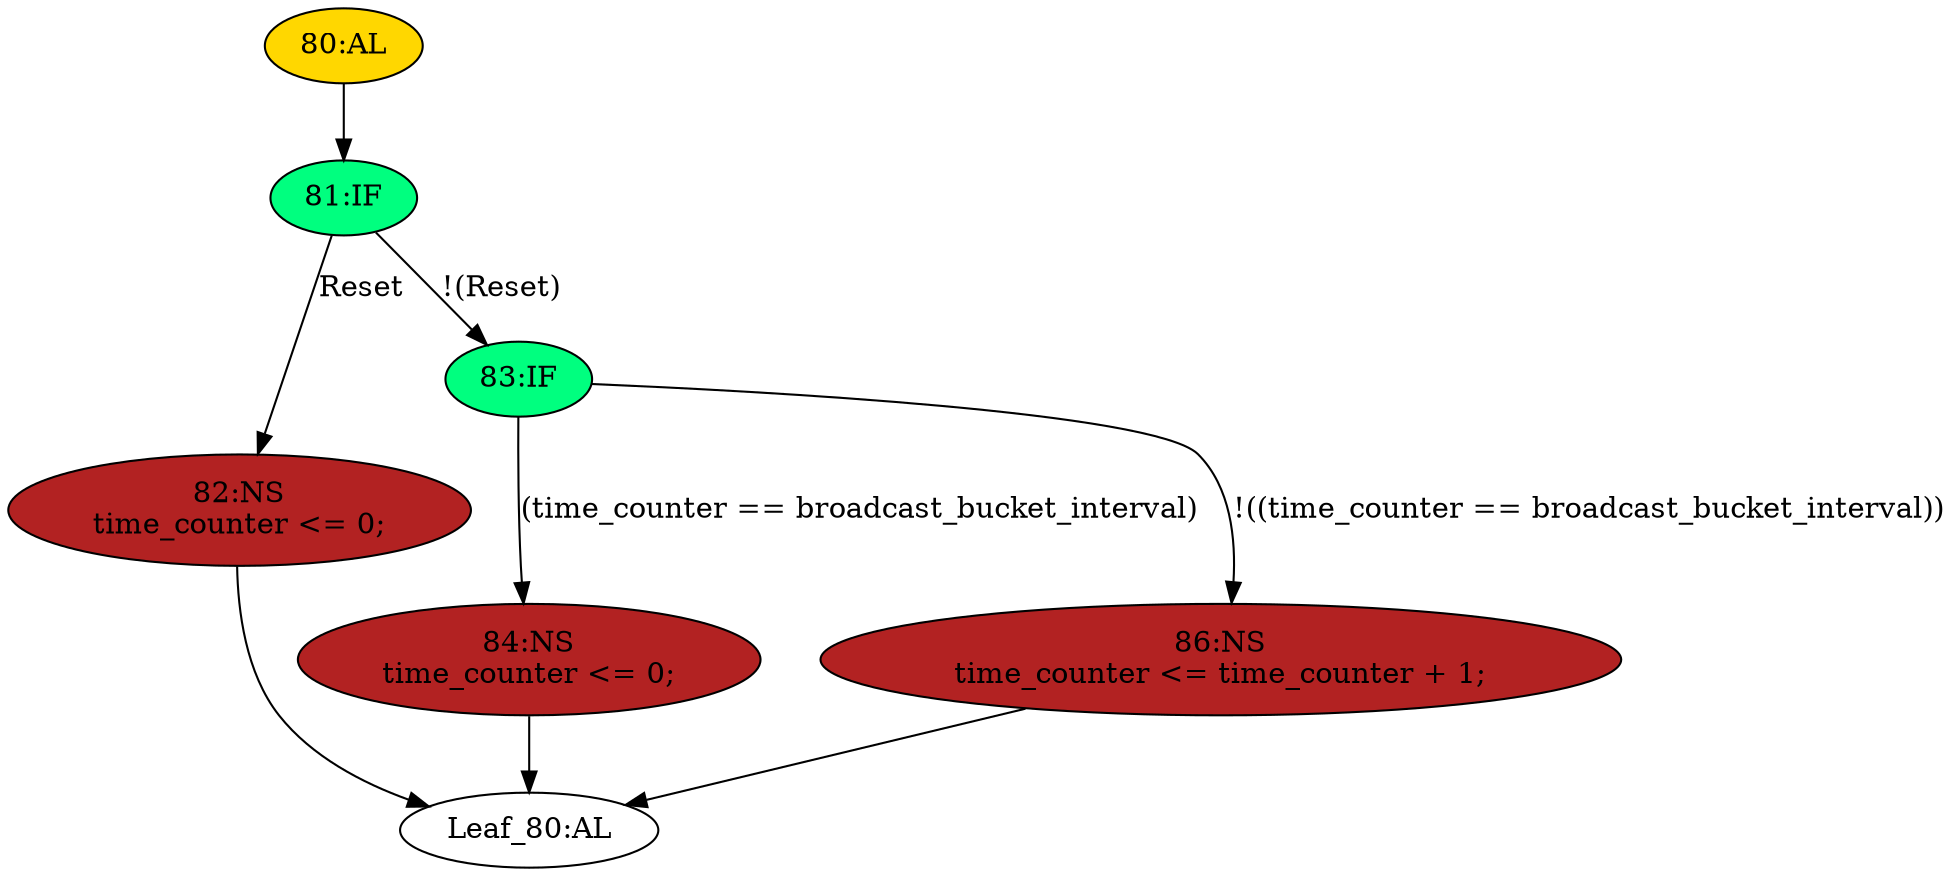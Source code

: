 strict digraph "" {
	node [label="\N"];
	"82:NS"	 [ast="<pyverilog.vparser.ast.NonblockingSubstitution object at 0x7f94e6e0ad10>",
		fillcolor=firebrick,
		label="82:NS
time_counter <= 0;",
		statements="[<pyverilog.vparser.ast.NonblockingSubstitution object at 0x7f94e6e0ad10>]",
		style=filled,
		typ=NonblockingSubstitution];
	"Leaf_80:AL"	 [def_var="['time_counter']",
		label="Leaf_80:AL"];
	"82:NS" -> "Leaf_80:AL"	 [cond="[]",
		lineno=None];
	"80:AL"	 [ast="<pyverilog.vparser.ast.Always object at 0x7f94e6e11050>",
		clk_sens=True,
		fillcolor=gold,
		label="80:AL",
		sens="['Clk', 'Reset']",
		statements="[]",
		style=filled,
		typ=Always,
		use_var="['Reset', 'time_counter', 'broadcast_bucket_interval']"];
	"81:IF"	 [ast="<pyverilog.vparser.ast.IfStatement object at 0x7f94e6e111d0>",
		fillcolor=springgreen,
		label="81:IF",
		statements="[]",
		style=filled,
		typ=IfStatement];
	"80:AL" -> "81:IF"	 [cond="[]",
		lineno=None];
	"81:IF" -> "82:NS"	 [cond="['Reset']",
		label=Reset,
		lineno=81];
	"83:IF"	 [ast="<pyverilog.vparser.ast.IfStatement object at 0x7f94e6e11250>",
		fillcolor=springgreen,
		label="83:IF",
		statements="[]",
		style=filled,
		typ=IfStatement];
	"81:IF" -> "83:IF"	 [cond="['Reset']",
		label="!(Reset)",
		lineno=81];
	"84:NS"	 [ast="<pyverilog.vparser.ast.NonblockingSubstitution object at 0x7f94e6e11510>",
		fillcolor=firebrick,
		label="84:NS
time_counter <= 0;",
		statements="[<pyverilog.vparser.ast.NonblockingSubstitution object at 0x7f94e6e11510>]",
		style=filled,
		typ=NonblockingSubstitution];
	"84:NS" -> "Leaf_80:AL"	 [cond="[]",
		lineno=None];
	"83:IF" -> "84:NS"	 [cond="['time_counter', 'broadcast_bucket_interval']",
		label="(time_counter == broadcast_bucket_interval)",
		lineno=83];
	"86:NS"	 [ast="<pyverilog.vparser.ast.NonblockingSubstitution object at 0x7f94e6e11290>",
		fillcolor=firebrick,
		label="86:NS
time_counter <= time_counter + 1;",
		statements="[<pyverilog.vparser.ast.NonblockingSubstitution object at 0x7f94e6e11290>]",
		style=filled,
		typ=NonblockingSubstitution];
	"83:IF" -> "86:NS"	 [cond="['time_counter', 'broadcast_bucket_interval']",
		label="!((time_counter == broadcast_bucket_interval))",
		lineno=83];
	"86:NS" -> "Leaf_80:AL"	 [cond="[]",
		lineno=None];
}
